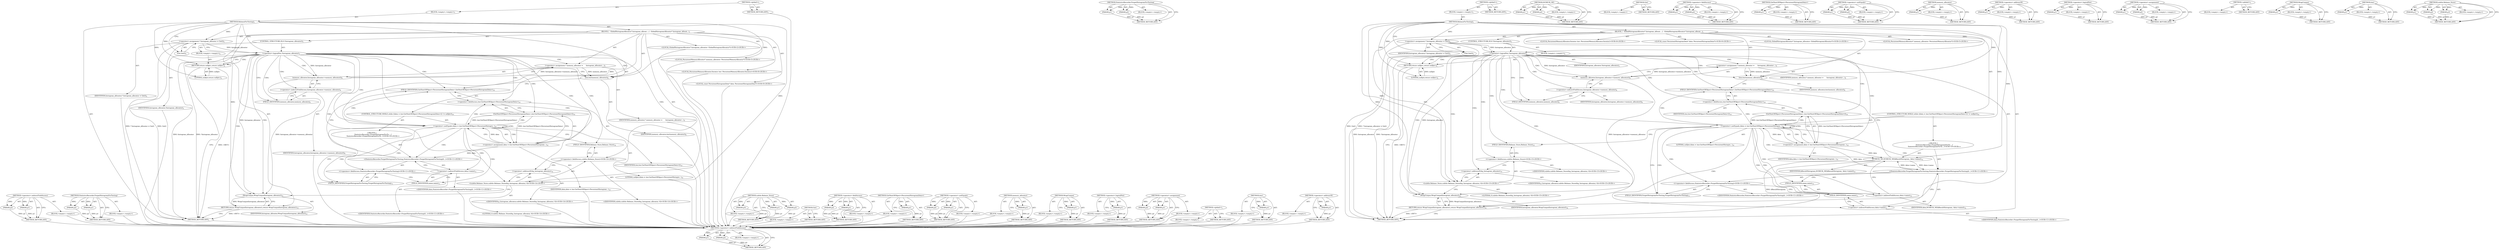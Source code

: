 digraph "&lt;operator&gt;.addressOf" {
vulnerable_106 [label=<(METHOD,&lt;operator&gt;.indirectFieldAccess)>];
vulnerable_107 [label=<(PARAM,p1)>];
vulnerable_108 [label=<(PARAM,p2)>];
vulnerable_109 [label=<(BLOCK,&lt;empty&gt;,&lt;empty&gt;)>];
vulnerable_110 [label=<(METHOD_RETURN,ANY)>];
vulnerable_129 [label=<(METHOD,StatisticsRecorder.ForgetHistogramForTesting)>];
vulnerable_130 [label=<(PARAM,p1)>];
vulnerable_131 [label=<(PARAM,p2)>];
vulnerable_132 [label=<(BLOCK,&lt;empty&gt;,&lt;empty&gt;)>];
vulnerable_133 [label=<(METHOD_RETURN,ANY)>];
vulnerable_6 [label=<(METHOD,&lt;global&gt;)<SUB>1</SUB>>];
vulnerable_7 [label=<(BLOCK,&lt;empty&gt;,&lt;empty&gt;)<SUB>1</SUB>>];
vulnerable_8 [label=<(METHOD,ReleaseForTesting)<SUB>1</SUB>>];
vulnerable_9 [label=<(BLOCK,{
  GlobalHistogramAllocator* histogram_allocat...,{
  GlobalHistogramAllocator* histogram_allocat...)<SUB>1</SUB>>];
vulnerable_10 [label="<(LOCAL,GlobalHistogramAllocator* histogram_allocator: GlobalHistogramAllocator*)<SUB>2</SUB>>"];
vulnerable_11 [label=<(&lt;operator&gt;.assignment,* histogram_allocator = Get())<SUB>2</SUB>>];
vulnerable_12 [label=<(IDENTIFIER,histogram_allocator,* histogram_allocator = Get())<SUB>2</SUB>>];
vulnerable_13 [label=<(Get,Get())<SUB>2</SUB>>];
vulnerable_14 [label=<(CONTROL_STRUCTURE,IF,if (!histogram_allocator))<SUB>3</SUB>>];
vulnerable_15 [label=<(&lt;operator&gt;.logicalNot,!histogram_allocator)<SUB>3</SUB>>];
vulnerable_16 [label=<(IDENTIFIER,histogram_allocator,!histogram_allocator)<SUB>3</SUB>>];
vulnerable_17 [label=<(BLOCK,&lt;empty&gt;,&lt;empty&gt;)<SUB>4</SUB>>];
vulnerable_18 [label=<(RETURN,return nullptr;,return nullptr;)<SUB>4</SUB>>];
vulnerable_19 [label=<(LITERAL,nullptr,return nullptr;)<SUB>4</SUB>>];
vulnerable_20 [label="<(LOCAL,PersistentMemoryAllocator* memory_allocator: PersistentMemoryAllocator*)<SUB>5</SUB>>"];
vulnerable_21 [label=<(&lt;operator&gt;.assignment,* memory_allocator =
      histogram_allocator-...)<SUB>5</SUB>>];
vulnerable_22 [label=<(IDENTIFIER,memory_allocator,* memory_allocator =
      histogram_allocator-...)<SUB>5</SUB>>];
vulnerable_23 [label=<(memory_allocator,histogram_allocator-&gt;memory_allocator())<SUB>6</SUB>>];
vulnerable_24 [label=<(&lt;operator&gt;.indirectFieldAccess,histogram_allocator-&gt;memory_allocator)<SUB>6</SUB>>];
vulnerable_25 [label=<(IDENTIFIER,histogram_allocator,histogram_allocator-&gt;memory_allocator())<SUB>6</SUB>>];
vulnerable_26 [label=<(FIELD_IDENTIFIER,memory_allocator,memory_allocator)<SUB>6</SUB>>];
vulnerable_27 [label="<(LOCAL,PersistentMemoryAllocator.Iterator iter: PersistentMemoryAllocator.Iterator)<SUB>8</SUB>>"];
vulnerable_28 [label=<(iter,iter(memory_allocator))<SUB>8</SUB>>];
vulnerable_29 [label=<(IDENTIFIER,memory_allocator,iter(memory_allocator))<SUB>8</SUB>>];
vulnerable_30 [label="<(LOCAL,const PersistentHistogramData* data: PersistentHistogramData*)<SUB>9</SUB>>"];
vulnerable_31 [label=<(CONTROL_STRUCTURE,WHILE,while ((data = iter.GetNextOfObject&lt;PersistentHistogramData&gt;()) != nullptr))<SUB>10</SUB>>];
vulnerable_32 [label=<(&lt;operator&gt;.notEquals,(data = iter.GetNextOfObject&lt;PersistentHistogra...)<SUB>10</SUB>>];
vulnerable_33 [label=<(&lt;operator&gt;.assignment,data = iter.GetNextOfObject&lt;PersistentHistogram...)<SUB>10</SUB>>];
vulnerable_34 [label=<(IDENTIFIER,data,data = iter.GetNextOfObject&lt;PersistentHistogram...)<SUB>10</SUB>>];
vulnerable_35 [label=<(GetNextOfObject&lt;PersistentHistogramData&gt;,iter.GetNextOfObject&lt;PersistentHistogramData&gt;())<SUB>10</SUB>>];
vulnerable_36 [label=<(&lt;operator&gt;.fieldAccess,iter.GetNextOfObject&lt;PersistentHistogramData&gt;)<SUB>10</SUB>>];
vulnerable_37 [label=<(IDENTIFIER,iter,iter.GetNextOfObject&lt;PersistentHistogramData&gt;())<SUB>10</SUB>>];
vulnerable_38 [label=<(FIELD_IDENTIFIER,GetNextOfObject&lt;PersistentHistogramData&gt;,GetNextOfObject&lt;PersistentHistogramData&gt;)<SUB>10</SUB>>];
vulnerable_39 [label=<(LITERAL,nullptr,(data = iter.GetNextOfObject&lt;PersistentHistogra...)<SUB>10</SUB>>];
vulnerable_40 [label="<(BLOCK,{
     StatisticsRecorder::ForgetHistogramForTe...,{
     StatisticsRecorder::ForgetHistogramForTe...)<SUB>10</SUB>>"];
vulnerable_41 [label="<(StatisticsRecorder.ForgetHistogramForTesting,StatisticsRecorder::ForgetHistogramForTesting(d...)<SUB>11</SUB>>"];
vulnerable_42 [label="<(&lt;operator&gt;.fieldAccess,StatisticsRecorder::ForgetHistogramForTesting)<SUB>11</SUB>>"];
vulnerable_43 [label="<(IDENTIFIER,StatisticsRecorder,StatisticsRecorder::ForgetHistogramForTesting(d...)<SUB>11</SUB>>"];
vulnerable_44 [label=<(FIELD_IDENTIFIER,ForgetHistogramForTesting,ForgetHistogramForTesting)<SUB>11</SUB>>];
vulnerable_45 [label=<(&lt;operator&gt;.indirectFieldAccess,data-&gt;name)<SUB>11</SUB>>];
vulnerable_46 [label="<(IDENTIFIER,data,StatisticsRecorder::ForgetHistogramForTesting(d...)<SUB>11</SUB>>"];
vulnerable_47 [label=<(FIELD_IDENTIFIER,name,name)<SUB>11</SUB>>];
vulnerable_48 [label=<(DCHECK_NE,DCHECK_NE(kResultHistogram, data-&gt;name))<SUB>12</SUB>>];
vulnerable_49 [label=<(IDENTIFIER,kResultHistogram,DCHECK_NE(kResultHistogram, data-&gt;name))<SUB>12</SUB>>];
vulnerable_50 [label=<(&lt;operator&gt;.indirectFieldAccess,data-&gt;name)<SUB>12</SUB>>];
vulnerable_51 [label=<(IDENTIFIER,data,DCHECK_NE(kResultHistogram, data-&gt;name))<SUB>12</SUB>>];
vulnerable_52 [label=<(FIELD_IDENTIFIER,name,name)<SUB>12</SUB>>];
vulnerable_53 [label="<(subtle.Release_Store,subtle::Release_Store(&amp;g_histogram_allocator, 0))<SUB>15</SUB>>"];
vulnerable_54 [label="<(&lt;operator&gt;.fieldAccess,subtle::Release_Store)<SUB>15</SUB>>"];
vulnerable_55 [label="<(IDENTIFIER,subtle,subtle::Release_Store(&amp;g_histogram_allocator, 0))<SUB>15</SUB>>"];
vulnerable_56 [label=<(FIELD_IDENTIFIER,Release_Store,Release_Store)<SUB>15</SUB>>];
vulnerable_57 [label=<(&lt;operator&gt;.addressOf,&amp;g_histogram_allocator)<SUB>15</SUB>>];
vulnerable_58 [label="<(IDENTIFIER,g_histogram_allocator,subtle::Release_Store(&amp;g_histogram_allocator, 0))<SUB>15</SUB>>"];
vulnerable_59 [label="<(LITERAL,0,subtle::Release_Store(&amp;g_histogram_allocator, 0))<SUB>15</SUB>>"];
vulnerable_60 [label=<(RETURN,return WrapUnique(histogram_allocator);,return WrapUnique(histogram_allocator);)<SUB>16</SUB>>];
vulnerable_61 [label=<(WrapUnique,WrapUnique(histogram_allocator))<SUB>16</SUB>>];
vulnerable_62 [label=<(IDENTIFIER,histogram_allocator,WrapUnique(histogram_allocator))<SUB>16</SUB>>];
vulnerable_63 [label=<(METHOD_RETURN,ANY)<SUB>1</SUB>>];
vulnerable_65 [label=<(METHOD_RETURN,ANY)<SUB>1</SUB>>];
vulnerable_134 [label=<(METHOD,DCHECK_NE)>];
vulnerable_135 [label=<(PARAM,p1)>];
vulnerable_136 [label=<(PARAM,p2)>];
vulnerable_137 [label=<(BLOCK,&lt;empty&gt;,&lt;empty&gt;)>];
vulnerable_138 [label=<(METHOD_RETURN,ANY)>];
vulnerable_95 [label=<(METHOD,Get)>];
vulnerable_96 [label=<(BLOCK,&lt;empty&gt;,&lt;empty&gt;)>];
vulnerable_97 [label=<(METHOD_RETURN,ANY)>];
vulnerable_124 [label=<(METHOD,&lt;operator&gt;.fieldAccess)>];
vulnerable_125 [label=<(PARAM,p1)>];
vulnerable_126 [label=<(PARAM,p2)>];
vulnerable_127 [label=<(BLOCK,&lt;empty&gt;,&lt;empty&gt;)>];
vulnerable_128 [label=<(METHOD_RETURN,ANY)>];
vulnerable_120 [label=<(METHOD,GetNextOfObject&lt;PersistentHistogramData&gt;)>];
vulnerable_121 [label=<(PARAM,p1)>];
vulnerable_122 [label=<(BLOCK,&lt;empty&gt;,&lt;empty&gt;)>];
vulnerable_123 [label=<(METHOD_RETURN,ANY)>];
vulnerable_115 [label=<(METHOD,&lt;operator&gt;.notEquals)>];
vulnerable_116 [label=<(PARAM,p1)>];
vulnerable_117 [label=<(PARAM,p2)>];
vulnerable_118 [label=<(BLOCK,&lt;empty&gt;,&lt;empty&gt;)>];
vulnerable_119 [label=<(METHOD_RETURN,ANY)>];
vulnerable_102 [label=<(METHOD,memory_allocator)>];
vulnerable_103 [label=<(PARAM,p1)>];
vulnerable_104 [label=<(BLOCK,&lt;empty&gt;,&lt;empty&gt;)>];
vulnerable_105 [label=<(METHOD_RETURN,ANY)>];
vulnerable_145 [label=<(METHOD,&lt;operator&gt;.addressOf)>];
vulnerable_146 [label=<(PARAM,p1)>];
vulnerable_147 [label=<(BLOCK,&lt;empty&gt;,&lt;empty&gt;)>];
vulnerable_148 [label=<(METHOD_RETURN,ANY)>];
vulnerable_98 [label=<(METHOD,&lt;operator&gt;.logicalNot)>];
vulnerable_99 [label=<(PARAM,p1)>];
vulnerable_100 [label=<(BLOCK,&lt;empty&gt;,&lt;empty&gt;)>];
vulnerable_101 [label=<(METHOD_RETURN,ANY)>];
vulnerable_90 [label=<(METHOD,&lt;operator&gt;.assignment)>];
vulnerable_91 [label=<(PARAM,p1)>];
vulnerable_92 [label=<(PARAM,p2)>];
vulnerable_93 [label=<(BLOCK,&lt;empty&gt;,&lt;empty&gt;)>];
vulnerable_94 [label=<(METHOD_RETURN,ANY)>];
vulnerable_84 [label=<(METHOD,&lt;global&gt;)<SUB>1</SUB>>];
vulnerable_85 [label=<(BLOCK,&lt;empty&gt;,&lt;empty&gt;)>];
vulnerable_86 [label=<(METHOD_RETURN,ANY)>];
vulnerable_149 [label=<(METHOD,WrapUnique)>];
vulnerable_150 [label=<(PARAM,p1)>];
vulnerable_151 [label=<(BLOCK,&lt;empty&gt;,&lt;empty&gt;)>];
vulnerable_152 [label=<(METHOD_RETURN,ANY)>];
vulnerable_111 [label=<(METHOD,iter)>];
vulnerable_112 [label=<(PARAM,p1)>];
vulnerable_113 [label=<(BLOCK,&lt;empty&gt;,&lt;empty&gt;)>];
vulnerable_114 [label=<(METHOD_RETURN,ANY)>];
vulnerable_139 [label=<(METHOD,subtle.Release_Store)>];
vulnerable_140 [label=<(PARAM,p1)>];
vulnerable_141 [label=<(PARAM,p2)>];
vulnerable_142 [label=<(PARAM,p3)>];
vulnerable_143 [label=<(BLOCK,&lt;empty&gt;,&lt;empty&gt;)>];
vulnerable_144 [label=<(METHOD_RETURN,ANY)>];
fixed_101 [label=<(METHOD,&lt;operator&gt;.indirectFieldAccess)>];
fixed_102 [label=<(PARAM,p1)>];
fixed_103 [label=<(PARAM,p2)>];
fixed_104 [label=<(BLOCK,&lt;empty&gt;,&lt;empty&gt;)>];
fixed_105 [label=<(METHOD_RETURN,ANY)>];
fixed_124 [label=<(METHOD,StatisticsRecorder.ForgetHistogramForTesting)>];
fixed_125 [label=<(PARAM,p1)>];
fixed_126 [label=<(PARAM,p2)>];
fixed_127 [label=<(BLOCK,&lt;empty&gt;,&lt;empty&gt;)>];
fixed_128 [label=<(METHOD_RETURN,ANY)>];
fixed_6 [label=<(METHOD,&lt;global&gt;)<SUB>1</SUB>>];
fixed_7 [label=<(BLOCK,&lt;empty&gt;,&lt;empty&gt;)<SUB>1</SUB>>];
fixed_8 [label=<(METHOD,ReleaseForTesting)<SUB>1</SUB>>];
fixed_9 [label=<(BLOCK,{
  GlobalHistogramAllocator* histogram_allocat...,{
  GlobalHistogramAllocator* histogram_allocat...)<SUB>1</SUB>>];
fixed_10 [label="<(LOCAL,GlobalHistogramAllocator* histogram_allocator: GlobalHistogramAllocator*)<SUB>2</SUB>>"];
fixed_11 [label=<(&lt;operator&gt;.assignment,* histogram_allocator = Get())<SUB>2</SUB>>];
fixed_12 [label=<(IDENTIFIER,histogram_allocator,* histogram_allocator = Get())<SUB>2</SUB>>];
fixed_13 [label=<(Get,Get())<SUB>2</SUB>>];
fixed_14 [label=<(CONTROL_STRUCTURE,IF,if (!histogram_allocator))<SUB>3</SUB>>];
fixed_15 [label=<(&lt;operator&gt;.logicalNot,!histogram_allocator)<SUB>3</SUB>>];
fixed_16 [label=<(IDENTIFIER,histogram_allocator,!histogram_allocator)<SUB>3</SUB>>];
fixed_17 [label=<(BLOCK,&lt;empty&gt;,&lt;empty&gt;)<SUB>4</SUB>>];
fixed_18 [label=<(RETURN,return nullptr;,return nullptr;)<SUB>4</SUB>>];
fixed_19 [label=<(LITERAL,nullptr,return nullptr;)<SUB>4</SUB>>];
fixed_20 [label="<(LOCAL,PersistentMemoryAllocator* memory_allocator: PersistentMemoryAllocator*)<SUB>5</SUB>>"];
fixed_21 [label=<(&lt;operator&gt;.assignment,* memory_allocator =
      histogram_allocator-...)<SUB>5</SUB>>];
fixed_22 [label=<(IDENTIFIER,memory_allocator,* memory_allocator =
      histogram_allocator-...)<SUB>5</SUB>>];
fixed_23 [label=<(memory_allocator,histogram_allocator-&gt;memory_allocator())<SUB>6</SUB>>];
fixed_24 [label=<(&lt;operator&gt;.indirectFieldAccess,histogram_allocator-&gt;memory_allocator)<SUB>6</SUB>>];
fixed_25 [label=<(IDENTIFIER,histogram_allocator,histogram_allocator-&gt;memory_allocator())<SUB>6</SUB>>];
fixed_26 [label=<(FIELD_IDENTIFIER,memory_allocator,memory_allocator)<SUB>6</SUB>>];
fixed_27 [label="<(LOCAL,PersistentMemoryAllocator.Iterator iter: PersistentMemoryAllocator.Iterator)<SUB>8</SUB>>"];
fixed_28 [label=<(iter,iter(memory_allocator))<SUB>8</SUB>>];
fixed_29 [label=<(IDENTIFIER,memory_allocator,iter(memory_allocator))<SUB>8</SUB>>];
fixed_30 [label="<(LOCAL,const PersistentHistogramData* data: PersistentHistogramData*)<SUB>9</SUB>>"];
fixed_31 [label=<(CONTROL_STRUCTURE,WHILE,while ((data = iter.GetNextOfObject&lt;PersistentHistogramData&gt;()) != nullptr))<SUB>10</SUB>>];
fixed_32 [label=<(&lt;operator&gt;.notEquals,(data = iter.GetNextOfObject&lt;PersistentHistogra...)<SUB>10</SUB>>];
fixed_33 [label=<(&lt;operator&gt;.assignment,data = iter.GetNextOfObject&lt;PersistentHistogram...)<SUB>10</SUB>>];
fixed_34 [label=<(IDENTIFIER,data,data = iter.GetNextOfObject&lt;PersistentHistogram...)<SUB>10</SUB>>];
fixed_35 [label=<(GetNextOfObject&lt;PersistentHistogramData&gt;,iter.GetNextOfObject&lt;PersistentHistogramData&gt;())<SUB>10</SUB>>];
fixed_36 [label=<(&lt;operator&gt;.fieldAccess,iter.GetNextOfObject&lt;PersistentHistogramData&gt;)<SUB>10</SUB>>];
fixed_37 [label=<(IDENTIFIER,iter,iter.GetNextOfObject&lt;PersistentHistogramData&gt;())<SUB>10</SUB>>];
fixed_38 [label=<(FIELD_IDENTIFIER,GetNextOfObject&lt;PersistentHistogramData&gt;,GetNextOfObject&lt;PersistentHistogramData&gt;)<SUB>10</SUB>>];
fixed_39 [label=<(LITERAL,nullptr,(data = iter.GetNextOfObject&lt;PersistentHistogra...)<SUB>10</SUB>>];
fixed_40 [label="<(BLOCK,{
     StatisticsRecorder::ForgetHistogramForTe...,{
     StatisticsRecorder::ForgetHistogramForTe...)<SUB>10</SUB>>"];
fixed_41 [label="<(StatisticsRecorder.ForgetHistogramForTesting,StatisticsRecorder::ForgetHistogramForTesting(d...)<SUB>11</SUB>>"];
fixed_42 [label="<(&lt;operator&gt;.fieldAccess,StatisticsRecorder::ForgetHistogramForTesting)<SUB>11</SUB>>"];
fixed_43 [label="<(IDENTIFIER,StatisticsRecorder,StatisticsRecorder::ForgetHistogramForTesting(d...)<SUB>11</SUB>>"];
fixed_44 [label=<(FIELD_IDENTIFIER,ForgetHistogramForTesting,ForgetHistogramForTesting)<SUB>11</SUB>>];
fixed_45 [label=<(&lt;operator&gt;.indirectFieldAccess,data-&gt;name)<SUB>11</SUB>>];
fixed_46 [label="<(IDENTIFIER,data,StatisticsRecorder::ForgetHistogramForTesting(d...)<SUB>11</SUB>>"];
fixed_47 [label=<(FIELD_IDENTIFIER,name,name)<SUB>11</SUB>>];
fixed_48 [label="<(subtle.Release_Store,subtle::Release_Store(&amp;g_histogram_allocator, 0))<SUB>14</SUB>>"];
fixed_49 [label="<(&lt;operator&gt;.fieldAccess,subtle::Release_Store)<SUB>14</SUB>>"];
fixed_50 [label="<(IDENTIFIER,subtle,subtle::Release_Store(&amp;g_histogram_allocator, 0))<SUB>14</SUB>>"];
fixed_51 [label=<(FIELD_IDENTIFIER,Release_Store,Release_Store)<SUB>14</SUB>>];
fixed_52 [label=<(&lt;operator&gt;.addressOf,&amp;g_histogram_allocator)<SUB>14</SUB>>];
fixed_53 [label="<(IDENTIFIER,g_histogram_allocator,subtle::Release_Store(&amp;g_histogram_allocator, 0))<SUB>14</SUB>>"];
fixed_54 [label="<(LITERAL,0,subtle::Release_Store(&amp;g_histogram_allocator, 0))<SUB>14</SUB>>"];
fixed_55 [label=<(RETURN,return WrapUnique(histogram_allocator);,return WrapUnique(histogram_allocator);)<SUB>15</SUB>>];
fixed_56 [label=<(WrapUnique,WrapUnique(histogram_allocator))<SUB>15</SUB>>];
fixed_57 [label=<(IDENTIFIER,histogram_allocator,WrapUnique(histogram_allocator))<SUB>15</SUB>>];
fixed_58 [label=<(METHOD_RETURN,ANY)<SUB>1</SUB>>];
fixed_60 [label=<(METHOD_RETURN,ANY)<SUB>1</SUB>>];
fixed_129 [label=<(METHOD,subtle.Release_Store)>];
fixed_130 [label=<(PARAM,p1)>];
fixed_131 [label=<(PARAM,p2)>];
fixed_132 [label=<(PARAM,p3)>];
fixed_133 [label=<(BLOCK,&lt;empty&gt;,&lt;empty&gt;)>];
fixed_134 [label=<(METHOD_RETURN,ANY)>];
fixed_90 [label=<(METHOD,Get)>];
fixed_91 [label=<(BLOCK,&lt;empty&gt;,&lt;empty&gt;)>];
fixed_92 [label=<(METHOD_RETURN,ANY)>];
fixed_119 [label=<(METHOD,&lt;operator&gt;.fieldAccess)>];
fixed_120 [label=<(PARAM,p1)>];
fixed_121 [label=<(PARAM,p2)>];
fixed_122 [label=<(BLOCK,&lt;empty&gt;,&lt;empty&gt;)>];
fixed_123 [label=<(METHOD_RETURN,ANY)>];
fixed_115 [label=<(METHOD,GetNextOfObject&lt;PersistentHistogramData&gt;)>];
fixed_116 [label=<(PARAM,p1)>];
fixed_117 [label=<(BLOCK,&lt;empty&gt;,&lt;empty&gt;)>];
fixed_118 [label=<(METHOD_RETURN,ANY)>];
fixed_110 [label=<(METHOD,&lt;operator&gt;.notEquals)>];
fixed_111 [label=<(PARAM,p1)>];
fixed_112 [label=<(PARAM,p2)>];
fixed_113 [label=<(BLOCK,&lt;empty&gt;,&lt;empty&gt;)>];
fixed_114 [label=<(METHOD_RETURN,ANY)>];
fixed_97 [label=<(METHOD,memory_allocator)>];
fixed_98 [label=<(PARAM,p1)>];
fixed_99 [label=<(BLOCK,&lt;empty&gt;,&lt;empty&gt;)>];
fixed_100 [label=<(METHOD_RETURN,ANY)>];
fixed_139 [label=<(METHOD,WrapUnique)>];
fixed_140 [label=<(PARAM,p1)>];
fixed_141 [label=<(BLOCK,&lt;empty&gt;,&lt;empty&gt;)>];
fixed_142 [label=<(METHOD_RETURN,ANY)>];
fixed_93 [label=<(METHOD,&lt;operator&gt;.logicalNot)>];
fixed_94 [label=<(PARAM,p1)>];
fixed_95 [label=<(BLOCK,&lt;empty&gt;,&lt;empty&gt;)>];
fixed_96 [label=<(METHOD_RETURN,ANY)>];
fixed_85 [label=<(METHOD,&lt;operator&gt;.assignment)>];
fixed_86 [label=<(PARAM,p1)>];
fixed_87 [label=<(PARAM,p2)>];
fixed_88 [label=<(BLOCK,&lt;empty&gt;,&lt;empty&gt;)>];
fixed_89 [label=<(METHOD_RETURN,ANY)>];
fixed_79 [label=<(METHOD,&lt;global&gt;)<SUB>1</SUB>>];
fixed_80 [label=<(BLOCK,&lt;empty&gt;,&lt;empty&gt;)>];
fixed_81 [label=<(METHOD_RETURN,ANY)>];
fixed_106 [label=<(METHOD,iter)>];
fixed_107 [label=<(PARAM,p1)>];
fixed_108 [label=<(BLOCK,&lt;empty&gt;,&lt;empty&gt;)>];
fixed_109 [label=<(METHOD_RETURN,ANY)>];
fixed_135 [label=<(METHOD,&lt;operator&gt;.addressOf)>];
fixed_136 [label=<(PARAM,p1)>];
fixed_137 [label=<(BLOCK,&lt;empty&gt;,&lt;empty&gt;)>];
fixed_138 [label=<(METHOD_RETURN,ANY)>];
vulnerable_106 -> vulnerable_107  [key=0, label="AST: "];
vulnerable_106 -> vulnerable_107  [key=1, label="DDG: "];
vulnerable_106 -> vulnerable_109  [key=0, label="AST: "];
vulnerable_106 -> vulnerable_108  [key=0, label="AST: "];
vulnerable_106 -> vulnerable_108  [key=1, label="DDG: "];
vulnerable_106 -> vulnerable_110  [key=0, label="AST: "];
vulnerable_106 -> vulnerable_110  [key=1, label="CFG: "];
vulnerable_107 -> vulnerable_110  [key=0, label="DDG: p1"];
vulnerable_108 -> vulnerable_110  [key=0, label="DDG: p2"];
vulnerable_129 -> vulnerable_130  [key=0, label="AST: "];
vulnerable_129 -> vulnerable_130  [key=1, label="DDG: "];
vulnerable_129 -> vulnerable_132  [key=0, label="AST: "];
vulnerable_129 -> vulnerable_131  [key=0, label="AST: "];
vulnerable_129 -> vulnerable_131  [key=1, label="DDG: "];
vulnerable_129 -> vulnerable_133  [key=0, label="AST: "];
vulnerable_129 -> vulnerable_133  [key=1, label="CFG: "];
vulnerable_130 -> vulnerable_133  [key=0, label="DDG: p1"];
vulnerable_131 -> vulnerable_133  [key=0, label="DDG: p2"];
vulnerable_6 -> vulnerable_7  [key=0, label="AST: "];
vulnerable_6 -> vulnerable_65  [key=0, label="AST: "];
vulnerable_6 -> vulnerable_65  [key=1, label="CFG: "];
vulnerable_7 -> vulnerable_8  [key=0, label="AST: "];
vulnerable_8 -> vulnerable_9  [key=0, label="AST: "];
vulnerable_8 -> vulnerable_63  [key=0, label="AST: "];
vulnerable_8 -> vulnerable_13  [key=0, label="CFG: "];
vulnerable_8 -> vulnerable_11  [key=0, label="DDG: "];
vulnerable_8 -> vulnerable_28  [key=0, label="DDG: "];
vulnerable_8 -> vulnerable_53  [key=0, label="DDG: "];
vulnerable_8 -> vulnerable_15  [key=0, label="DDG: "];
vulnerable_8 -> vulnerable_18  [key=0, label="DDG: "];
vulnerable_8 -> vulnerable_32  [key=0, label="DDG: "];
vulnerable_8 -> vulnerable_61  [key=0, label="DDG: "];
vulnerable_8 -> vulnerable_19  [key=0, label="DDG: "];
vulnerable_8 -> vulnerable_48  [key=0, label="DDG: "];
vulnerable_9 -> vulnerable_10  [key=0, label="AST: "];
vulnerable_9 -> vulnerable_11  [key=0, label="AST: "];
vulnerable_9 -> vulnerable_14  [key=0, label="AST: "];
vulnerable_9 -> vulnerable_20  [key=0, label="AST: "];
vulnerable_9 -> vulnerable_21  [key=0, label="AST: "];
vulnerable_9 -> vulnerable_27  [key=0, label="AST: "];
vulnerable_9 -> vulnerable_28  [key=0, label="AST: "];
vulnerable_9 -> vulnerable_30  [key=0, label="AST: "];
vulnerable_9 -> vulnerable_31  [key=0, label="AST: "];
vulnerable_9 -> vulnerable_53  [key=0, label="AST: "];
vulnerable_9 -> vulnerable_60  [key=0, label="AST: "];
vulnerable_11 -> vulnerable_12  [key=0, label="AST: "];
vulnerable_11 -> vulnerable_13  [key=0, label="AST: "];
vulnerable_11 -> vulnerable_15  [key=0, label="CFG: "];
vulnerable_11 -> vulnerable_15  [key=1, label="DDG: histogram_allocator"];
vulnerable_11 -> vulnerable_63  [key=0, label="DDG: Get()"];
vulnerable_11 -> vulnerable_63  [key=1, label="DDG: * histogram_allocator = Get()"];
vulnerable_13 -> vulnerable_11  [key=0, label="CFG: "];
vulnerable_14 -> vulnerable_15  [key=0, label="AST: "];
vulnerable_14 -> vulnerable_17  [key=0, label="AST: "];
vulnerable_15 -> vulnerable_16  [key=0, label="AST: "];
vulnerable_15 -> vulnerable_18  [key=0, label="CFG: "];
vulnerable_15 -> vulnerable_18  [key=1, label="CDG: "];
vulnerable_15 -> vulnerable_26  [key=0, label="CFG: "];
vulnerable_15 -> vulnerable_26  [key=1, label="CDG: "];
vulnerable_15 -> vulnerable_63  [key=0, label="DDG: histogram_allocator"];
vulnerable_15 -> vulnerable_63  [key=1, label="DDG: !histogram_allocator"];
vulnerable_15 -> vulnerable_23  [key=0, label="DDG: histogram_allocator"];
vulnerable_15 -> vulnerable_23  [key=1, label="CDG: "];
vulnerable_15 -> vulnerable_61  [key=0, label="DDG: histogram_allocator"];
vulnerable_15 -> vulnerable_61  [key=1, label="CDG: "];
vulnerable_15 -> vulnerable_24  [key=0, label="CDG: "];
vulnerable_15 -> vulnerable_21  [key=0, label="CDG: "];
vulnerable_15 -> vulnerable_32  [key=0, label="CDG: "];
vulnerable_15 -> vulnerable_60  [key=0, label="CDG: "];
vulnerable_15 -> vulnerable_33  [key=0, label="CDG: "];
vulnerable_15 -> vulnerable_57  [key=0, label="CDG: "];
vulnerable_15 -> vulnerable_28  [key=0, label="CDG: "];
vulnerable_15 -> vulnerable_36  [key=0, label="CDG: "];
vulnerable_15 -> vulnerable_53  [key=0, label="CDG: "];
vulnerable_15 -> vulnerable_38  [key=0, label="CDG: "];
vulnerable_15 -> vulnerable_56  [key=0, label="CDG: "];
vulnerable_15 -> vulnerable_35  [key=0, label="CDG: "];
vulnerable_15 -> vulnerable_54  [key=0, label="CDG: "];
vulnerable_17 -> vulnerable_18  [key=0, label="AST: "];
vulnerable_18 -> vulnerable_19  [key=0, label="AST: "];
vulnerable_18 -> vulnerable_63  [key=0, label="CFG: "];
vulnerable_18 -> vulnerable_63  [key=1, label="DDG: &lt;RET&gt;"];
vulnerable_19 -> vulnerable_18  [key=0, label="DDG: nullptr"];
vulnerable_21 -> vulnerable_22  [key=0, label="AST: "];
vulnerable_21 -> vulnerable_23  [key=0, label="AST: "];
vulnerable_21 -> vulnerable_28  [key=0, label="CFG: "];
vulnerable_21 -> vulnerable_28  [key=1, label="DDG: memory_allocator"];
vulnerable_23 -> vulnerable_24  [key=0, label="AST: "];
vulnerable_23 -> vulnerable_21  [key=0, label="CFG: "];
vulnerable_23 -> vulnerable_21  [key=1, label="DDG: histogram_allocator-&gt;memory_allocator"];
vulnerable_23 -> vulnerable_61  [key=0, label="DDG: histogram_allocator-&gt;memory_allocator"];
vulnerable_24 -> vulnerable_25  [key=0, label="AST: "];
vulnerable_24 -> vulnerable_26  [key=0, label="AST: "];
vulnerable_24 -> vulnerable_23  [key=0, label="CFG: "];
vulnerable_26 -> vulnerable_24  [key=0, label="CFG: "];
vulnerable_28 -> vulnerable_29  [key=0, label="AST: "];
vulnerable_28 -> vulnerable_38  [key=0, label="CFG: "];
vulnerable_31 -> vulnerable_32  [key=0, label="AST: "];
vulnerable_31 -> vulnerable_40  [key=0, label="AST: "];
vulnerable_32 -> vulnerable_33  [key=0, label="AST: "];
vulnerable_32 -> vulnerable_33  [key=1, label="CDG: "];
vulnerable_32 -> vulnerable_39  [key=0, label="AST: "];
vulnerable_32 -> vulnerable_44  [key=0, label="CFG: "];
vulnerable_32 -> vulnerable_44  [key=1, label="CDG: "];
vulnerable_32 -> vulnerable_56  [key=0, label="CFG: "];
vulnerable_32 -> vulnerable_47  [key=0, label="CDG: "];
vulnerable_32 -> vulnerable_48  [key=0, label="CDG: "];
vulnerable_32 -> vulnerable_32  [key=0, label="CDG: "];
vulnerable_32 -> vulnerable_42  [key=0, label="CDG: "];
vulnerable_32 -> vulnerable_36  [key=0, label="CDG: "];
vulnerable_32 -> vulnerable_52  [key=0, label="CDG: "];
vulnerable_32 -> vulnerable_38  [key=0, label="CDG: "];
vulnerable_32 -> vulnerable_41  [key=0, label="CDG: "];
vulnerable_32 -> vulnerable_45  [key=0, label="CDG: "];
vulnerable_32 -> vulnerable_50  [key=0, label="CDG: "];
vulnerable_32 -> vulnerable_35  [key=0, label="CDG: "];
vulnerable_33 -> vulnerable_34  [key=0, label="AST: "];
vulnerable_33 -> vulnerable_35  [key=0, label="AST: "];
vulnerable_33 -> vulnerable_32  [key=0, label="CFG: "];
vulnerable_33 -> vulnerable_32  [key=1, label="DDG: data"];
vulnerable_33 -> vulnerable_41  [key=0, label="DDG: data"];
vulnerable_33 -> vulnerable_48  [key=0, label="DDG: data"];
vulnerable_35 -> vulnerable_36  [key=0, label="AST: "];
vulnerable_35 -> vulnerable_33  [key=0, label="CFG: "];
vulnerable_35 -> vulnerable_33  [key=1, label="DDG: iter.GetNextOfObject&lt;PersistentHistogramData&gt;"];
vulnerable_35 -> vulnerable_32  [key=0, label="DDG: iter.GetNextOfObject&lt;PersistentHistogramData&gt;"];
vulnerable_36 -> vulnerable_37  [key=0, label="AST: "];
vulnerable_36 -> vulnerable_38  [key=0, label="AST: "];
vulnerable_36 -> vulnerable_35  [key=0, label="CFG: "];
vulnerable_38 -> vulnerable_36  [key=0, label="CFG: "];
vulnerable_40 -> vulnerable_41  [key=0, label="AST: "];
vulnerable_40 -> vulnerable_48  [key=0, label="AST: "];
vulnerable_41 -> vulnerable_42  [key=0, label="AST: "];
vulnerable_41 -> vulnerable_45  [key=0, label="AST: "];
vulnerable_41 -> vulnerable_52  [key=0, label="CFG: "];
vulnerable_41 -> vulnerable_48  [key=0, label="DDG: data-&gt;name"];
vulnerable_42 -> vulnerable_43  [key=0, label="AST: "];
vulnerable_42 -> vulnerable_44  [key=0, label="AST: "];
vulnerable_42 -> vulnerable_47  [key=0, label="CFG: "];
vulnerable_44 -> vulnerable_42  [key=0, label="CFG: "];
vulnerable_45 -> vulnerable_46  [key=0, label="AST: "];
vulnerable_45 -> vulnerable_47  [key=0, label="AST: "];
vulnerable_45 -> vulnerable_41  [key=0, label="CFG: "];
vulnerable_47 -> vulnerable_45  [key=0, label="CFG: "];
vulnerable_48 -> vulnerable_49  [key=0, label="AST: "];
vulnerable_48 -> vulnerable_50  [key=0, label="AST: "];
vulnerable_48 -> vulnerable_38  [key=0, label="CFG: "];
vulnerable_48 -> vulnerable_63  [key=0, label="DDG: kResultHistogram"];
vulnerable_48 -> vulnerable_41  [key=0, label="DDG: data-&gt;name"];
vulnerable_50 -> vulnerable_51  [key=0, label="AST: "];
vulnerable_50 -> vulnerable_52  [key=0, label="AST: "];
vulnerable_50 -> vulnerable_48  [key=0, label="CFG: "];
vulnerable_52 -> vulnerable_50  [key=0, label="CFG: "];
vulnerable_53 -> vulnerable_54  [key=0, label="AST: "];
vulnerable_53 -> vulnerable_57  [key=0, label="AST: "];
vulnerable_53 -> vulnerable_59  [key=0, label="AST: "];
vulnerable_53 -> vulnerable_61  [key=0, label="CFG: "];
vulnerable_54 -> vulnerable_55  [key=0, label="AST: "];
vulnerable_54 -> vulnerable_56  [key=0, label="AST: "];
vulnerable_54 -> vulnerable_57  [key=0, label="CFG: "];
vulnerable_56 -> vulnerable_54  [key=0, label="CFG: "];
vulnerable_57 -> vulnerable_58  [key=0, label="AST: "];
vulnerable_57 -> vulnerable_53  [key=0, label="CFG: "];
vulnerable_60 -> vulnerable_61  [key=0, label="AST: "];
vulnerable_60 -> vulnerable_63  [key=0, label="CFG: "];
vulnerable_60 -> vulnerable_63  [key=1, label="DDG: &lt;RET&gt;"];
vulnerable_61 -> vulnerable_62  [key=0, label="AST: "];
vulnerable_61 -> vulnerable_60  [key=0, label="CFG: "];
vulnerable_61 -> vulnerable_60  [key=1, label="DDG: WrapUnique(histogram_allocator)"];
vulnerable_134 -> vulnerable_135  [key=0, label="AST: "];
vulnerable_134 -> vulnerable_135  [key=1, label="DDG: "];
vulnerable_134 -> vulnerable_137  [key=0, label="AST: "];
vulnerable_134 -> vulnerable_136  [key=0, label="AST: "];
vulnerable_134 -> vulnerable_136  [key=1, label="DDG: "];
vulnerable_134 -> vulnerable_138  [key=0, label="AST: "];
vulnerable_134 -> vulnerable_138  [key=1, label="CFG: "];
vulnerable_135 -> vulnerable_138  [key=0, label="DDG: p1"];
vulnerable_136 -> vulnerable_138  [key=0, label="DDG: p2"];
vulnerable_95 -> vulnerable_96  [key=0, label="AST: "];
vulnerable_95 -> vulnerable_97  [key=0, label="AST: "];
vulnerable_95 -> vulnerable_97  [key=1, label="CFG: "];
vulnerable_124 -> vulnerable_125  [key=0, label="AST: "];
vulnerable_124 -> vulnerable_125  [key=1, label="DDG: "];
vulnerable_124 -> vulnerable_127  [key=0, label="AST: "];
vulnerable_124 -> vulnerable_126  [key=0, label="AST: "];
vulnerable_124 -> vulnerable_126  [key=1, label="DDG: "];
vulnerable_124 -> vulnerable_128  [key=0, label="AST: "];
vulnerable_124 -> vulnerable_128  [key=1, label="CFG: "];
vulnerable_125 -> vulnerable_128  [key=0, label="DDG: p1"];
vulnerable_126 -> vulnerable_128  [key=0, label="DDG: p2"];
vulnerable_120 -> vulnerable_121  [key=0, label="AST: "];
vulnerable_120 -> vulnerable_121  [key=1, label="DDG: "];
vulnerable_120 -> vulnerable_122  [key=0, label="AST: "];
vulnerable_120 -> vulnerable_123  [key=0, label="AST: "];
vulnerable_120 -> vulnerable_123  [key=1, label="CFG: "];
vulnerable_121 -> vulnerable_123  [key=0, label="DDG: p1"];
vulnerable_115 -> vulnerable_116  [key=0, label="AST: "];
vulnerable_115 -> vulnerable_116  [key=1, label="DDG: "];
vulnerable_115 -> vulnerable_118  [key=0, label="AST: "];
vulnerable_115 -> vulnerable_117  [key=0, label="AST: "];
vulnerable_115 -> vulnerable_117  [key=1, label="DDG: "];
vulnerable_115 -> vulnerable_119  [key=0, label="AST: "];
vulnerable_115 -> vulnerable_119  [key=1, label="CFG: "];
vulnerable_116 -> vulnerable_119  [key=0, label="DDG: p1"];
vulnerable_117 -> vulnerable_119  [key=0, label="DDG: p2"];
vulnerable_102 -> vulnerable_103  [key=0, label="AST: "];
vulnerable_102 -> vulnerable_103  [key=1, label="DDG: "];
vulnerable_102 -> vulnerable_104  [key=0, label="AST: "];
vulnerable_102 -> vulnerable_105  [key=0, label="AST: "];
vulnerable_102 -> vulnerable_105  [key=1, label="CFG: "];
vulnerable_103 -> vulnerable_105  [key=0, label="DDG: p1"];
vulnerable_145 -> vulnerable_146  [key=0, label="AST: "];
vulnerable_145 -> vulnerable_146  [key=1, label="DDG: "];
vulnerable_145 -> vulnerable_147  [key=0, label="AST: "];
vulnerable_145 -> vulnerable_148  [key=0, label="AST: "];
vulnerable_145 -> vulnerable_148  [key=1, label="CFG: "];
vulnerable_146 -> vulnerable_148  [key=0, label="DDG: p1"];
vulnerable_98 -> vulnerable_99  [key=0, label="AST: "];
vulnerable_98 -> vulnerable_99  [key=1, label="DDG: "];
vulnerable_98 -> vulnerable_100  [key=0, label="AST: "];
vulnerable_98 -> vulnerable_101  [key=0, label="AST: "];
vulnerable_98 -> vulnerable_101  [key=1, label="CFG: "];
vulnerable_99 -> vulnerable_101  [key=0, label="DDG: p1"];
vulnerable_90 -> vulnerable_91  [key=0, label="AST: "];
vulnerable_90 -> vulnerable_91  [key=1, label="DDG: "];
vulnerable_90 -> vulnerable_93  [key=0, label="AST: "];
vulnerable_90 -> vulnerable_92  [key=0, label="AST: "];
vulnerable_90 -> vulnerable_92  [key=1, label="DDG: "];
vulnerable_90 -> vulnerable_94  [key=0, label="AST: "];
vulnerable_90 -> vulnerable_94  [key=1, label="CFG: "];
vulnerable_91 -> vulnerable_94  [key=0, label="DDG: p1"];
vulnerable_92 -> vulnerable_94  [key=0, label="DDG: p2"];
vulnerable_84 -> vulnerable_85  [key=0, label="AST: "];
vulnerable_84 -> vulnerable_86  [key=0, label="AST: "];
vulnerable_84 -> vulnerable_86  [key=1, label="CFG: "];
vulnerable_149 -> vulnerable_150  [key=0, label="AST: "];
vulnerable_149 -> vulnerable_150  [key=1, label="DDG: "];
vulnerable_149 -> vulnerable_151  [key=0, label="AST: "];
vulnerable_149 -> vulnerable_152  [key=0, label="AST: "];
vulnerable_149 -> vulnerable_152  [key=1, label="CFG: "];
vulnerable_150 -> vulnerable_152  [key=0, label="DDG: p1"];
vulnerable_111 -> vulnerable_112  [key=0, label="AST: "];
vulnerable_111 -> vulnerable_112  [key=1, label="DDG: "];
vulnerable_111 -> vulnerable_113  [key=0, label="AST: "];
vulnerable_111 -> vulnerable_114  [key=0, label="AST: "];
vulnerable_111 -> vulnerable_114  [key=1, label="CFG: "];
vulnerable_112 -> vulnerable_114  [key=0, label="DDG: p1"];
vulnerable_139 -> vulnerable_140  [key=0, label="AST: "];
vulnerable_139 -> vulnerable_140  [key=1, label="DDG: "];
vulnerable_139 -> vulnerable_143  [key=0, label="AST: "];
vulnerable_139 -> vulnerable_141  [key=0, label="AST: "];
vulnerable_139 -> vulnerable_141  [key=1, label="DDG: "];
vulnerable_139 -> vulnerable_144  [key=0, label="AST: "];
vulnerable_139 -> vulnerable_144  [key=1, label="CFG: "];
vulnerable_139 -> vulnerable_142  [key=0, label="AST: "];
vulnerable_139 -> vulnerable_142  [key=1, label="DDG: "];
vulnerable_140 -> vulnerable_144  [key=0, label="DDG: p1"];
vulnerable_141 -> vulnerable_144  [key=0, label="DDG: p2"];
vulnerable_142 -> vulnerable_144  [key=0, label="DDG: p3"];
fixed_101 -> fixed_102  [key=0, label="AST: "];
fixed_101 -> fixed_102  [key=1, label="DDG: "];
fixed_101 -> fixed_104  [key=0, label="AST: "];
fixed_101 -> fixed_103  [key=0, label="AST: "];
fixed_101 -> fixed_103  [key=1, label="DDG: "];
fixed_101 -> fixed_105  [key=0, label="AST: "];
fixed_101 -> fixed_105  [key=1, label="CFG: "];
fixed_102 -> fixed_105  [key=0, label="DDG: p1"];
fixed_103 -> fixed_105  [key=0, label="DDG: p2"];
fixed_104 -> vulnerable_106  [key=0];
fixed_105 -> vulnerable_106  [key=0];
fixed_124 -> fixed_125  [key=0, label="AST: "];
fixed_124 -> fixed_125  [key=1, label="DDG: "];
fixed_124 -> fixed_127  [key=0, label="AST: "];
fixed_124 -> fixed_126  [key=0, label="AST: "];
fixed_124 -> fixed_126  [key=1, label="DDG: "];
fixed_124 -> fixed_128  [key=0, label="AST: "];
fixed_124 -> fixed_128  [key=1, label="CFG: "];
fixed_125 -> fixed_128  [key=0, label="DDG: p1"];
fixed_126 -> fixed_128  [key=0, label="DDG: p2"];
fixed_127 -> vulnerable_106  [key=0];
fixed_128 -> vulnerable_106  [key=0];
fixed_6 -> fixed_7  [key=0, label="AST: "];
fixed_6 -> fixed_60  [key=0, label="AST: "];
fixed_6 -> fixed_60  [key=1, label="CFG: "];
fixed_7 -> fixed_8  [key=0, label="AST: "];
fixed_8 -> fixed_9  [key=0, label="AST: "];
fixed_8 -> fixed_58  [key=0, label="AST: "];
fixed_8 -> fixed_13  [key=0, label="CFG: "];
fixed_8 -> fixed_11  [key=0, label="DDG: "];
fixed_8 -> fixed_28  [key=0, label="DDG: "];
fixed_8 -> fixed_48  [key=0, label="DDG: "];
fixed_8 -> fixed_15  [key=0, label="DDG: "];
fixed_8 -> fixed_18  [key=0, label="DDG: "];
fixed_8 -> fixed_32  [key=0, label="DDG: "];
fixed_8 -> fixed_56  [key=0, label="DDG: "];
fixed_8 -> fixed_19  [key=0, label="DDG: "];
fixed_9 -> fixed_10  [key=0, label="AST: "];
fixed_9 -> fixed_11  [key=0, label="AST: "];
fixed_9 -> fixed_14  [key=0, label="AST: "];
fixed_9 -> fixed_20  [key=0, label="AST: "];
fixed_9 -> fixed_21  [key=0, label="AST: "];
fixed_9 -> fixed_27  [key=0, label="AST: "];
fixed_9 -> fixed_28  [key=0, label="AST: "];
fixed_9 -> fixed_30  [key=0, label="AST: "];
fixed_9 -> fixed_31  [key=0, label="AST: "];
fixed_9 -> fixed_48  [key=0, label="AST: "];
fixed_9 -> fixed_55  [key=0, label="AST: "];
fixed_10 -> vulnerable_106  [key=0];
fixed_11 -> fixed_12  [key=0, label="AST: "];
fixed_11 -> fixed_13  [key=0, label="AST: "];
fixed_11 -> fixed_15  [key=0, label="CFG: "];
fixed_11 -> fixed_15  [key=1, label="DDG: histogram_allocator"];
fixed_11 -> fixed_58  [key=0, label="DDG: Get()"];
fixed_11 -> fixed_58  [key=1, label="DDG: * histogram_allocator = Get()"];
fixed_12 -> vulnerable_106  [key=0];
fixed_13 -> fixed_11  [key=0, label="CFG: "];
fixed_14 -> fixed_15  [key=0, label="AST: "];
fixed_14 -> fixed_17  [key=0, label="AST: "];
fixed_15 -> fixed_16  [key=0, label="AST: "];
fixed_15 -> fixed_18  [key=0, label="CFG: "];
fixed_15 -> fixed_18  [key=1, label="CDG: "];
fixed_15 -> fixed_26  [key=0, label="CFG: "];
fixed_15 -> fixed_26  [key=1, label="CDG: "];
fixed_15 -> fixed_58  [key=0, label="DDG: histogram_allocator"];
fixed_15 -> fixed_58  [key=1, label="DDG: !histogram_allocator"];
fixed_15 -> fixed_23  [key=0, label="DDG: histogram_allocator"];
fixed_15 -> fixed_23  [key=1, label="CDG: "];
fixed_15 -> fixed_56  [key=0, label="DDG: histogram_allocator"];
fixed_15 -> fixed_56  [key=1, label="CDG: "];
fixed_15 -> fixed_24  [key=0, label="CDG: "];
fixed_15 -> fixed_21  [key=0, label="CDG: "];
fixed_15 -> fixed_48  [key=0, label="CDG: "];
fixed_15 -> fixed_32  [key=0, label="CDG: "];
fixed_15 -> fixed_49  [key=0, label="CDG: "];
fixed_15 -> fixed_33  [key=0, label="CDG: "];
fixed_15 -> fixed_51  [key=0, label="CDG: "];
fixed_15 -> fixed_28  [key=0, label="CDG: "];
fixed_15 -> fixed_36  [key=0, label="CDG: "];
fixed_15 -> fixed_52  [key=0, label="CDG: "];
fixed_15 -> fixed_38  [key=0, label="CDG: "];
fixed_15 -> fixed_35  [key=0, label="CDG: "];
fixed_15 -> fixed_55  [key=0, label="CDG: "];
fixed_16 -> vulnerable_106  [key=0];
fixed_17 -> fixed_18  [key=0, label="AST: "];
fixed_18 -> fixed_19  [key=0, label="AST: "];
fixed_18 -> fixed_58  [key=0, label="CFG: "];
fixed_18 -> fixed_58  [key=1, label="DDG: &lt;RET&gt;"];
fixed_19 -> fixed_18  [key=0, label="DDG: nullptr"];
fixed_20 -> vulnerable_106  [key=0];
fixed_21 -> fixed_22  [key=0, label="AST: "];
fixed_21 -> fixed_23  [key=0, label="AST: "];
fixed_21 -> fixed_28  [key=0, label="CFG: "];
fixed_21 -> fixed_28  [key=1, label="DDG: memory_allocator"];
fixed_22 -> vulnerable_106  [key=0];
fixed_23 -> fixed_24  [key=0, label="AST: "];
fixed_23 -> fixed_21  [key=0, label="CFG: "];
fixed_23 -> fixed_21  [key=1, label="DDG: histogram_allocator-&gt;memory_allocator"];
fixed_23 -> fixed_56  [key=0, label="DDG: histogram_allocator-&gt;memory_allocator"];
fixed_24 -> fixed_25  [key=0, label="AST: "];
fixed_24 -> fixed_26  [key=0, label="AST: "];
fixed_24 -> fixed_23  [key=0, label="CFG: "];
fixed_25 -> vulnerable_106  [key=0];
fixed_26 -> fixed_24  [key=0, label="CFG: "];
fixed_27 -> vulnerable_106  [key=0];
fixed_28 -> fixed_29  [key=0, label="AST: "];
fixed_28 -> fixed_38  [key=0, label="CFG: "];
fixed_29 -> vulnerable_106  [key=0];
fixed_30 -> vulnerable_106  [key=0];
fixed_31 -> fixed_32  [key=0, label="AST: "];
fixed_31 -> fixed_40  [key=0, label="AST: "];
fixed_32 -> fixed_33  [key=0, label="AST: "];
fixed_32 -> fixed_33  [key=1, label="CDG: "];
fixed_32 -> fixed_39  [key=0, label="AST: "];
fixed_32 -> fixed_44  [key=0, label="CFG: "];
fixed_32 -> fixed_44  [key=1, label="CDG: "];
fixed_32 -> fixed_51  [key=0, label="CFG: "];
fixed_32 -> fixed_47  [key=0, label="CDG: "];
fixed_32 -> fixed_32  [key=0, label="CDG: "];
fixed_32 -> fixed_42  [key=0, label="CDG: "];
fixed_32 -> fixed_36  [key=0, label="CDG: "];
fixed_32 -> fixed_38  [key=0, label="CDG: "];
fixed_32 -> fixed_41  [key=0, label="CDG: "];
fixed_32 -> fixed_45  [key=0, label="CDG: "];
fixed_32 -> fixed_35  [key=0, label="CDG: "];
fixed_33 -> fixed_34  [key=0, label="AST: "];
fixed_33 -> fixed_35  [key=0, label="AST: "];
fixed_33 -> fixed_32  [key=0, label="CFG: "];
fixed_33 -> fixed_32  [key=1, label="DDG: data"];
fixed_33 -> fixed_41  [key=0, label="DDG: data"];
fixed_34 -> vulnerable_106  [key=0];
fixed_35 -> fixed_36  [key=0, label="AST: "];
fixed_35 -> fixed_33  [key=0, label="CFG: "];
fixed_35 -> fixed_33  [key=1, label="DDG: iter.GetNextOfObject&lt;PersistentHistogramData&gt;"];
fixed_35 -> fixed_32  [key=0, label="DDG: iter.GetNextOfObject&lt;PersistentHistogramData&gt;"];
fixed_36 -> fixed_37  [key=0, label="AST: "];
fixed_36 -> fixed_38  [key=0, label="AST: "];
fixed_36 -> fixed_35  [key=0, label="CFG: "];
fixed_37 -> vulnerable_106  [key=0];
fixed_38 -> fixed_36  [key=0, label="CFG: "];
fixed_39 -> vulnerable_106  [key=0];
fixed_40 -> fixed_41  [key=0, label="AST: "];
fixed_41 -> fixed_42  [key=0, label="AST: "];
fixed_41 -> fixed_45  [key=0, label="AST: "];
fixed_41 -> fixed_38  [key=0, label="CFG: "];
fixed_42 -> fixed_43  [key=0, label="AST: "];
fixed_42 -> fixed_44  [key=0, label="AST: "];
fixed_42 -> fixed_47  [key=0, label="CFG: "];
fixed_43 -> vulnerable_106  [key=0];
fixed_44 -> fixed_42  [key=0, label="CFG: "];
fixed_45 -> fixed_46  [key=0, label="AST: "];
fixed_45 -> fixed_47  [key=0, label="AST: "];
fixed_45 -> fixed_41  [key=0, label="CFG: "];
fixed_46 -> vulnerable_106  [key=0];
fixed_47 -> fixed_45  [key=0, label="CFG: "];
fixed_48 -> fixed_49  [key=0, label="AST: "];
fixed_48 -> fixed_52  [key=0, label="AST: "];
fixed_48 -> fixed_54  [key=0, label="AST: "];
fixed_48 -> fixed_56  [key=0, label="CFG: "];
fixed_49 -> fixed_50  [key=0, label="AST: "];
fixed_49 -> fixed_51  [key=0, label="AST: "];
fixed_49 -> fixed_52  [key=0, label="CFG: "];
fixed_50 -> vulnerable_106  [key=0];
fixed_51 -> fixed_49  [key=0, label="CFG: "];
fixed_52 -> fixed_53  [key=0, label="AST: "];
fixed_52 -> fixed_48  [key=0, label="CFG: "];
fixed_53 -> vulnerable_106  [key=0];
fixed_54 -> vulnerable_106  [key=0];
fixed_55 -> fixed_56  [key=0, label="AST: "];
fixed_55 -> fixed_58  [key=0, label="CFG: "];
fixed_55 -> fixed_58  [key=1, label="DDG: &lt;RET&gt;"];
fixed_56 -> fixed_57  [key=0, label="AST: "];
fixed_56 -> fixed_55  [key=0, label="CFG: "];
fixed_56 -> fixed_55  [key=1, label="DDG: WrapUnique(histogram_allocator)"];
fixed_57 -> vulnerable_106  [key=0];
fixed_58 -> vulnerable_106  [key=0];
fixed_60 -> vulnerable_106  [key=0];
fixed_129 -> fixed_130  [key=0, label="AST: "];
fixed_129 -> fixed_130  [key=1, label="DDG: "];
fixed_129 -> fixed_133  [key=0, label="AST: "];
fixed_129 -> fixed_131  [key=0, label="AST: "];
fixed_129 -> fixed_131  [key=1, label="DDG: "];
fixed_129 -> fixed_134  [key=0, label="AST: "];
fixed_129 -> fixed_134  [key=1, label="CFG: "];
fixed_129 -> fixed_132  [key=0, label="AST: "];
fixed_129 -> fixed_132  [key=1, label="DDG: "];
fixed_130 -> fixed_134  [key=0, label="DDG: p1"];
fixed_131 -> fixed_134  [key=0, label="DDG: p2"];
fixed_132 -> fixed_134  [key=0, label="DDG: p3"];
fixed_133 -> vulnerable_106  [key=0];
fixed_134 -> vulnerable_106  [key=0];
fixed_90 -> fixed_91  [key=0, label="AST: "];
fixed_90 -> fixed_92  [key=0, label="AST: "];
fixed_90 -> fixed_92  [key=1, label="CFG: "];
fixed_91 -> vulnerable_106  [key=0];
fixed_92 -> vulnerable_106  [key=0];
fixed_119 -> fixed_120  [key=0, label="AST: "];
fixed_119 -> fixed_120  [key=1, label="DDG: "];
fixed_119 -> fixed_122  [key=0, label="AST: "];
fixed_119 -> fixed_121  [key=0, label="AST: "];
fixed_119 -> fixed_121  [key=1, label="DDG: "];
fixed_119 -> fixed_123  [key=0, label="AST: "];
fixed_119 -> fixed_123  [key=1, label="CFG: "];
fixed_120 -> fixed_123  [key=0, label="DDG: p1"];
fixed_121 -> fixed_123  [key=0, label="DDG: p2"];
fixed_122 -> vulnerable_106  [key=0];
fixed_123 -> vulnerable_106  [key=0];
fixed_115 -> fixed_116  [key=0, label="AST: "];
fixed_115 -> fixed_116  [key=1, label="DDG: "];
fixed_115 -> fixed_117  [key=0, label="AST: "];
fixed_115 -> fixed_118  [key=0, label="AST: "];
fixed_115 -> fixed_118  [key=1, label="CFG: "];
fixed_116 -> fixed_118  [key=0, label="DDG: p1"];
fixed_117 -> vulnerable_106  [key=0];
fixed_118 -> vulnerable_106  [key=0];
fixed_110 -> fixed_111  [key=0, label="AST: "];
fixed_110 -> fixed_111  [key=1, label="DDG: "];
fixed_110 -> fixed_113  [key=0, label="AST: "];
fixed_110 -> fixed_112  [key=0, label="AST: "];
fixed_110 -> fixed_112  [key=1, label="DDG: "];
fixed_110 -> fixed_114  [key=0, label="AST: "];
fixed_110 -> fixed_114  [key=1, label="CFG: "];
fixed_111 -> fixed_114  [key=0, label="DDG: p1"];
fixed_112 -> fixed_114  [key=0, label="DDG: p2"];
fixed_113 -> vulnerable_106  [key=0];
fixed_114 -> vulnerable_106  [key=0];
fixed_97 -> fixed_98  [key=0, label="AST: "];
fixed_97 -> fixed_98  [key=1, label="DDG: "];
fixed_97 -> fixed_99  [key=0, label="AST: "];
fixed_97 -> fixed_100  [key=0, label="AST: "];
fixed_97 -> fixed_100  [key=1, label="CFG: "];
fixed_98 -> fixed_100  [key=0, label="DDG: p1"];
fixed_99 -> vulnerable_106  [key=0];
fixed_100 -> vulnerable_106  [key=0];
fixed_139 -> fixed_140  [key=0, label="AST: "];
fixed_139 -> fixed_140  [key=1, label="DDG: "];
fixed_139 -> fixed_141  [key=0, label="AST: "];
fixed_139 -> fixed_142  [key=0, label="AST: "];
fixed_139 -> fixed_142  [key=1, label="CFG: "];
fixed_140 -> fixed_142  [key=0, label="DDG: p1"];
fixed_141 -> vulnerable_106  [key=0];
fixed_142 -> vulnerable_106  [key=0];
fixed_93 -> fixed_94  [key=0, label="AST: "];
fixed_93 -> fixed_94  [key=1, label="DDG: "];
fixed_93 -> fixed_95  [key=0, label="AST: "];
fixed_93 -> fixed_96  [key=0, label="AST: "];
fixed_93 -> fixed_96  [key=1, label="CFG: "];
fixed_94 -> fixed_96  [key=0, label="DDG: p1"];
fixed_95 -> vulnerable_106  [key=0];
fixed_96 -> vulnerable_106  [key=0];
fixed_85 -> fixed_86  [key=0, label="AST: "];
fixed_85 -> fixed_86  [key=1, label="DDG: "];
fixed_85 -> fixed_88  [key=0, label="AST: "];
fixed_85 -> fixed_87  [key=0, label="AST: "];
fixed_85 -> fixed_87  [key=1, label="DDG: "];
fixed_85 -> fixed_89  [key=0, label="AST: "];
fixed_85 -> fixed_89  [key=1, label="CFG: "];
fixed_86 -> fixed_89  [key=0, label="DDG: p1"];
fixed_87 -> fixed_89  [key=0, label="DDG: p2"];
fixed_88 -> vulnerable_106  [key=0];
fixed_89 -> vulnerable_106  [key=0];
fixed_79 -> fixed_80  [key=0, label="AST: "];
fixed_79 -> fixed_81  [key=0, label="AST: "];
fixed_79 -> fixed_81  [key=1, label="CFG: "];
fixed_80 -> vulnerable_106  [key=0];
fixed_81 -> vulnerable_106  [key=0];
fixed_106 -> fixed_107  [key=0, label="AST: "];
fixed_106 -> fixed_107  [key=1, label="DDG: "];
fixed_106 -> fixed_108  [key=0, label="AST: "];
fixed_106 -> fixed_109  [key=0, label="AST: "];
fixed_106 -> fixed_109  [key=1, label="CFG: "];
fixed_107 -> fixed_109  [key=0, label="DDG: p1"];
fixed_108 -> vulnerable_106  [key=0];
fixed_109 -> vulnerable_106  [key=0];
fixed_135 -> fixed_136  [key=0, label="AST: "];
fixed_135 -> fixed_136  [key=1, label="DDG: "];
fixed_135 -> fixed_137  [key=0, label="AST: "];
fixed_135 -> fixed_138  [key=0, label="AST: "];
fixed_135 -> fixed_138  [key=1, label="CFG: "];
fixed_136 -> fixed_138  [key=0, label="DDG: p1"];
fixed_137 -> vulnerable_106  [key=0];
fixed_138 -> vulnerable_106  [key=0];
}
